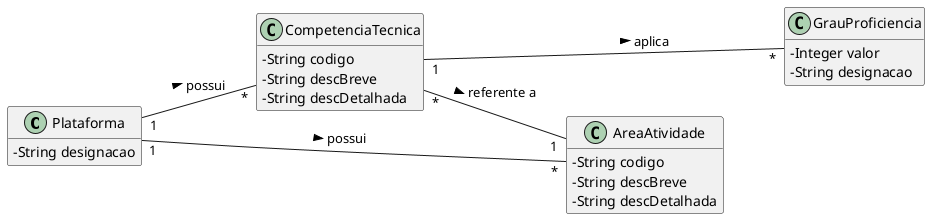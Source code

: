 @startuml
hide methods
left to right direction
skinparam classAttributeIconSize 0


class Plataforma {
  -String designacao
}

class CompetenciaTecnica {
  -String codigo
  -String descBreve
  -String descDetalhada
}

class GrauProficiencia {
  -Integer valor
  -String designacao
}

class AreaAtividade {
  -String codigo
  -String descBreve
  -String descDetalhada
}


Plataforma "1" -- "*" CompetenciaTecnica : possui >
CompetenciaTecnica "*" -- "1" AreaAtividade : referente a >
CompetenciaTecnica "1" --- "*" GrauProficiencia : aplica  >
Plataforma "1" -- "*" AreaAtividade : possui >

@enduml
